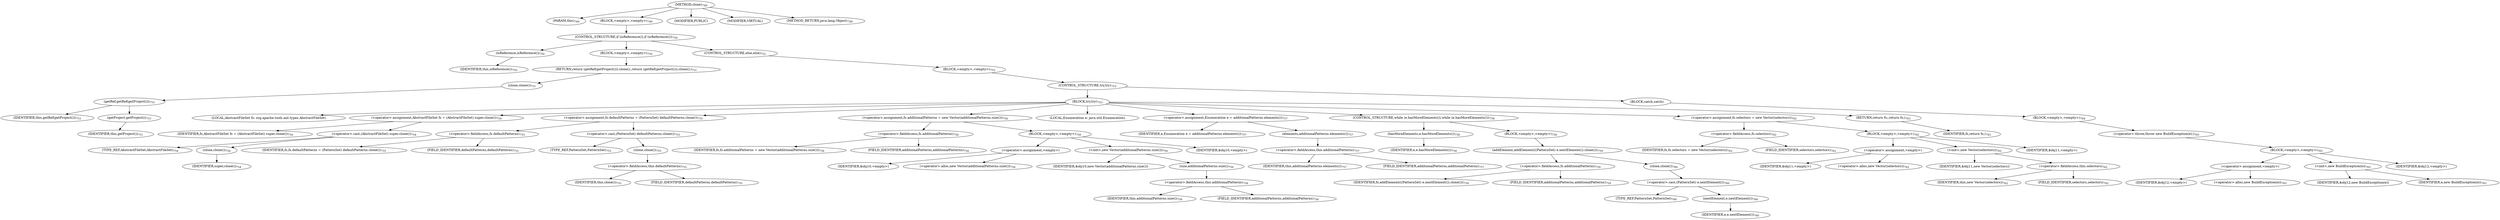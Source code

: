 digraph "clone" {  
"1509" [label = <(METHOD,clone)<SUB>749</SUB>> ]
"189" [label = <(PARAM,this)<SUB>749</SUB>> ]
"1510" [label = <(BLOCK,&lt;empty&gt;,&lt;empty&gt;)<SUB>749</SUB>> ]
"1511" [label = <(CONTROL_STRUCTURE,if (isReference()),if (isReference()))<SUB>750</SUB>> ]
"1512" [label = <(isReference,isReference())<SUB>750</SUB>> ]
"188" [label = <(IDENTIFIER,this,isReference())<SUB>750</SUB>> ]
"1513" [label = <(BLOCK,&lt;empty&gt;,&lt;empty&gt;)<SUB>750</SUB>> ]
"1514" [label = <(RETURN,return (getRef(getProject())).clone();,return (getRef(getProject())).clone();)<SUB>751</SUB>> ]
"1515" [label = <(clone,clone())<SUB>751</SUB>> ]
"1516" [label = <(getRef,getRef(getProject()))<SUB>751</SUB>> ]
"191" [label = <(IDENTIFIER,this,getRef(getProject()))<SUB>751</SUB>> ]
"1517" [label = <(getProject,getProject())<SUB>751</SUB>> ]
"190" [label = <(IDENTIFIER,this,getProject())<SUB>751</SUB>> ]
"1518" [label = <(CONTROL_STRUCTURE,else,else)<SUB>752</SUB>> ]
"1519" [label = <(BLOCK,&lt;empty&gt;,&lt;empty&gt;)<SUB>752</SUB>> ]
"1520" [label = <(CONTROL_STRUCTURE,try,try)<SUB>753</SUB>> ]
"1521" [label = <(BLOCK,try,try)<SUB>753</SUB>> ]
"1522" [label = <(LOCAL,AbstractFileSet fs: org.apache.tools.ant.types.AbstractFileSet)> ]
"1523" [label = <(&lt;operator&gt;.assignment,AbstractFileSet fs = (AbstractFileSet) super.clone())<SUB>754</SUB>> ]
"1524" [label = <(IDENTIFIER,fs,AbstractFileSet fs = (AbstractFileSet) super.clone())<SUB>754</SUB>> ]
"1525" [label = <(&lt;operator&gt;.cast,(AbstractFileSet) super.clone())<SUB>754</SUB>> ]
"1526" [label = <(TYPE_REF,AbstractFileSet,AbstractFileSet)<SUB>754</SUB>> ]
"1527" [label = <(clone,clone())<SUB>754</SUB>> ]
"1528" [label = <(IDENTIFIER,super,clone())<SUB>754</SUB>> ]
"1529" [label = <(&lt;operator&gt;.assignment,fs.defaultPatterns = (PatternSet) defaultPatterns.clone())<SUB>755</SUB>> ]
"1530" [label = <(&lt;operator&gt;.fieldAccess,fs.defaultPatterns)<SUB>755</SUB>> ]
"1531" [label = <(IDENTIFIER,fs,fs.defaultPatterns = (PatternSet) defaultPatterns.clone())<SUB>755</SUB>> ]
"1532" [label = <(FIELD_IDENTIFIER,defaultPatterns,defaultPatterns)<SUB>755</SUB>> ]
"1533" [label = <(&lt;operator&gt;.cast,(PatternSet) defaultPatterns.clone())<SUB>755</SUB>> ]
"1534" [label = <(TYPE_REF,PatternSet,PatternSet)<SUB>755</SUB>> ]
"1535" [label = <(clone,clone())<SUB>755</SUB>> ]
"1536" [label = <(&lt;operator&gt;.fieldAccess,this.defaultPatterns)<SUB>755</SUB>> ]
"1537" [label = <(IDENTIFIER,this,clone())<SUB>755</SUB>> ]
"1538" [label = <(FIELD_IDENTIFIER,defaultPatterns,defaultPatterns)<SUB>755</SUB>> ]
"1539" [label = <(&lt;operator&gt;.assignment,fs.additionalPatterns = new Vector(additionalPatterns.size()))<SUB>756</SUB>> ]
"1540" [label = <(&lt;operator&gt;.fieldAccess,fs.additionalPatterns)<SUB>756</SUB>> ]
"1541" [label = <(IDENTIFIER,fs,fs.additionalPatterns = new Vector(additionalPatterns.size()))<SUB>756</SUB>> ]
"1542" [label = <(FIELD_IDENTIFIER,additionalPatterns,additionalPatterns)<SUB>756</SUB>> ]
"1543" [label = <(BLOCK,&lt;empty&gt;,&lt;empty&gt;)<SUB>756</SUB>> ]
"1544" [label = <(&lt;operator&gt;.assignment,&lt;empty&gt;)> ]
"1545" [label = <(IDENTIFIER,$obj10,&lt;empty&gt;)> ]
"1546" [label = <(&lt;operator&gt;.alloc,new Vector(additionalPatterns.size()))<SUB>756</SUB>> ]
"1547" [label = <(&lt;init&gt;,new Vector(additionalPatterns.size()))<SUB>756</SUB>> ]
"1548" [label = <(IDENTIFIER,$obj10,new Vector(additionalPatterns.size()))> ]
"1549" [label = <(size,additionalPatterns.size())<SUB>756</SUB>> ]
"1550" [label = <(&lt;operator&gt;.fieldAccess,this.additionalPatterns)<SUB>756</SUB>> ]
"1551" [label = <(IDENTIFIER,this,additionalPatterns.size())<SUB>756</SUB>> ]
"1552" [label = <(FIELD_IDENTIFIER,additionalPatterns,additionalPatterns)<SUB>756</SUB>> ]
"1553" [label = <(IDENTIFIER,$obj10,&lt;empty&gt;)> ]
"1554" [label = <(LOCAL,Enumeration e: java.util.Enumeration)> ]
"1555" [label = <(&lt;operator&gt;.assignment,Enumeration e = additionalPatterns.elements())<SUB>757</SUB>> ]
"1556" [label = <(IDENTIFIER,e,Enumeration e = additionalPatterns.elements())<SUB>757</SUB>> ]
"1557" [label = <(elements,additionalPatterns.elements())<SUB>757</SUB>> ]
"1558" [label = <(&lt;operator&gt;.fieldAccess,this.additionalPatterns)<SUB>757</SUB>> ]
"1559" [label = <(IDENTIFIER,this,additionalPatterns.elements())<SUB>757</SUB>> ]
"1560" [label = <(FIELD_IDENTIFIER,additionalPatterns,additionalPatterns)<SUB>757</SUB>> ]
"1561" [label = <(CONTROL_STRUCTURE,while (e.hasMoreElements()),while (e.hasMoreElements()))<SUB>758</SUB>> ]
"1562" [label = <(hasMoreElements,e.hasMoreElements())<SUB>758</SUB>> ]
"1563" [label = <(IDENTIFIER,e,e.hasMoreElements())<SUB>758</SUB>> ]
"1564" [label = <(BLOCK,&lt;empty&gt;,&lt;empty&gt;)<SUB>758</SUB>> ]
"1565" [label = <(addElement,addElement(((PatternSet) e.nextElement()).clone()))<SUB>759</SUB>> ]
"1566" [label = <(&lt;operator&gt;.fieldAccess,fs.additionalPatterns)<SUB>759</SUB>> ]
"1567" [label = <(IDENTIFIER,fs,addElement(((PatternSet) e.nextElement()).clone()))<SUB>759</SUB>> ]
"1568" [label = <(FIELD_IDENTIFIER,additionalPatterns,additionalPatterns)<SUB>759</SUB>> ]
"1569" [label = <(clone,clone())<SUB>760</SUB>> ]
"1570" [label = <(&lt;operator&gt;.cast,(PatternSet) e.nextElement())<SUB>760</SUB>> ]
"1571" [label = <(TYPE_REF,PatternSet,PatternSet)<SUB>760</SUB>> ]
"1572" [label = <(nextElement,e.nextElement())<SUB>760</SUB>> ]
"1573" [label = <(IDENTIFIER,e,e.nextElement())<SUB>760</SUB>> ]
"1574" [label = <(&lt;operator&gt;.assignment,fs.selectors = new Vector(selectors))<SUB>762</SUB>> ]
"1575" [label = <(&lt;operator&gt;.fieldAccess,fs.selectors)<SUB>762</SUB>> ]
"1576" [label = <(IDENTIFIER,fs,fs.selectors = new Vector(selectors))<SUB>762</SUB>> ]
"1577" [label = <(FIELD_IDENTIFIER,selectors,selectors)<SUB>762</SUB>> ]
"1578" [label = <(BLOCK,&lt;empty&gt;,&lt;empty&gt;)<SUB>762</SUB>> ]
"1579" [label = <(&lt;operator&gt;.assignment,&lt;empty&gt;)> ]
"1580" [label = <(IDENTIFIER,$obj11,&lt;empty&gt;)> ]
"1581" [label = <(&lt;operator&gt;.alloc,new Vector(selectors))<SUB>762</SUB>> ]
"1582" [label = <(&lt;init&gt;,new Vector(selectors))<SUB>762</SUB>> ]
"1583" [label = <(IDENTIFIER,$obj11,new Vector(selectors))> ]
"1584" [label = <(&lt;operator&gt;.fieldAccess,this.selectors)<SUB>762</SUB>> ]
"1585" [label = <(IDENTIFIER,this,new Vector(selectors))<SUB>762</SUB>> ]
"1586" [label = <(FIELD_IDENTIFIER,selectors,selectors)<SUB>762</SUB>> ]
"1587" [label = <(IDENTIFIER,$obj11,&lt;empty&gt;)> ]
"1588" [label = <(RETURN,return fs;,return fs;)<SUB>763</SUB>> ]
"1589" [label = <(IDENTIFIER,fs,return fs;)<SUB>763</SUB>> ]
"1590" [label = <(BLOCK,catch,catch)> ]
"1591" [label = <(BLOCK,&lt;empty&gt;,&lt;empty&gt;)<SUB>764</SUB>> ]
"1592" [label = <(&lt;operator&gt;.throw,throw new BuildException(e);)<SUB>765</SUB>> ]
"1593" [label = <(BLOCK,&lt;empty&gt;,&lt;empty&gt;)<SUB>765</SUB>> ]
"1594" [label = <(&lt;operator&gt;.assignment,&lt;empty&gt;)> ]
"1595" [label = <(IDENTIFIER,$obj12,&lt;empty&gt;)> ]
"1596" [label = <(&lt;operator&gt;.alloc,new BuildException(e))<SUB>765</SUB>> ]
"1597" [label = <(&lt;init&gt;,new BuildException(e))<SUB>765</SUB>> ]
"1598" [label = <(IDENTIFIER,$obj12,new BuildException(e))> ]
"1599" [label = <(IDENTIFIER,e,new BuildException(e))<SUB>765</SUB>> ]
"1600" [label = <(IDENTIFIER,$obj12,&lt;empty&gt;)> ]
"1601" [label = <(MODIFIER,PUBLIC)> ]
"1602" [label = <(MODIFIER,VIRTUAL)> ]
"1603" [label = <(METHOD_RETURN,java.lang.Object)<SUB>749</SUB>> ]
  "1509" -> "189" 
  "1509" -> "1510" 
  "1509" -> "1601" 
  "1509" -> "1602" 
  "1509" -> "1603" 
  "1510" -> "1511" 
  "1511" -> "1512" 
  "1511" -> "1513" 
  "1511" -> "1518" 
  "1512" -> "188" 
  "1513" -> "1514" 
  "1514" -> "1515" 
  "1515" -> "1516" 
  "1516" -> "191" 
  "1516" -> "1517" 
  "1517" -> "190" 
  "1518" -> "1519" 
  "1519" -> "1520" 
  "1520" -> "1521" 
  "1520" -> "1590" 
  "1521" -> "1522" 
  "1521" -> "1523" 
  "1521" -> "1529" 
  "1521" -> "1539" 
  "1521" -> "1554" 
  "1521" -> "1555" 
  "1521" -> "1561" 
  "1521" -> "1574" 
  "1521" -> "1588" 
  "1523" -> "1524" 
  "1523" -> "1525" 
  "1525" -> "1526" 
  "1525" -> "1527" 
  "1527" -> "1528" 
  "1529" -> "1530" 
  "1529" -> "1533" 
  "1530" -> "1531" 
  "1530" -> "1532" 
  "1533" -> "1534" 
  "1533" -> "1535" 
  "1535" -> "1536" 
  "1536" -> "1537" 
  "1536" -> "1538" 
  "1539" -> "1540" 
  "1539" -> "1543" 
  "1540" -> "1541" 
  "1540" -> "1542" 
  "1543" -> "1544" 
  "1543" -> "1547" 
  "1543" -> "1553" 
  "1544" -> "1545" 
  "1544" -> "1546" 
  "1547" -> "1548" 
  "1547" -> "1549" 
  "1549" -> "1550" 
  "1550" -> "1551" 
  "1550" -> "1552" 
  "1555" -> "1556" 
  "1555" -> "1557" 
  "1557" -> "1558" 
  "1558" -> "1559" 
  "1558" -> "1560" 
  "1561" -> "1562" 
  "1561" -> "1564" 
  "1562" -> "1563" 
  "1564" -> "1565" 
  "1565" -> "1566" 
  "1565" -> "1569" 
  "1566" -> "1567" 
  "1566" -> "1568" 
  "1569" -> "1570" 
  "1570" -> "1571" 
  "1570" -> "1572" 
  "1572" -> "1573" 
  "1574" -> "1575" 
  "1574" -> "1578" 
  "1575" -> "1576" 
  "1575" -> "1577" 
  "1578" -> "1579" 
  "1578" -> "1582" 
  "1578" -> "1587" 
  "1579" -> "1580" 
  "1579" -> "1581" 
  "1582" -> "1583" 
  "1582" -> "1584" 
  "1584" -> "1585" 
  "1584" -> "1586" 
  "1588" -> "1589" 
  "1590" -> "1591" 
  "1591" -> "1592" 
  "1592" -> "1593" 
  "1593" -> "1594" 
  "1593" -> "1597" 
  "1593" -> "1600" 
  "1594" -> "1595" 
  "1594" -> "1596" 
  "1597" -> "1598" 
  "1597" -> "1599" 
}
